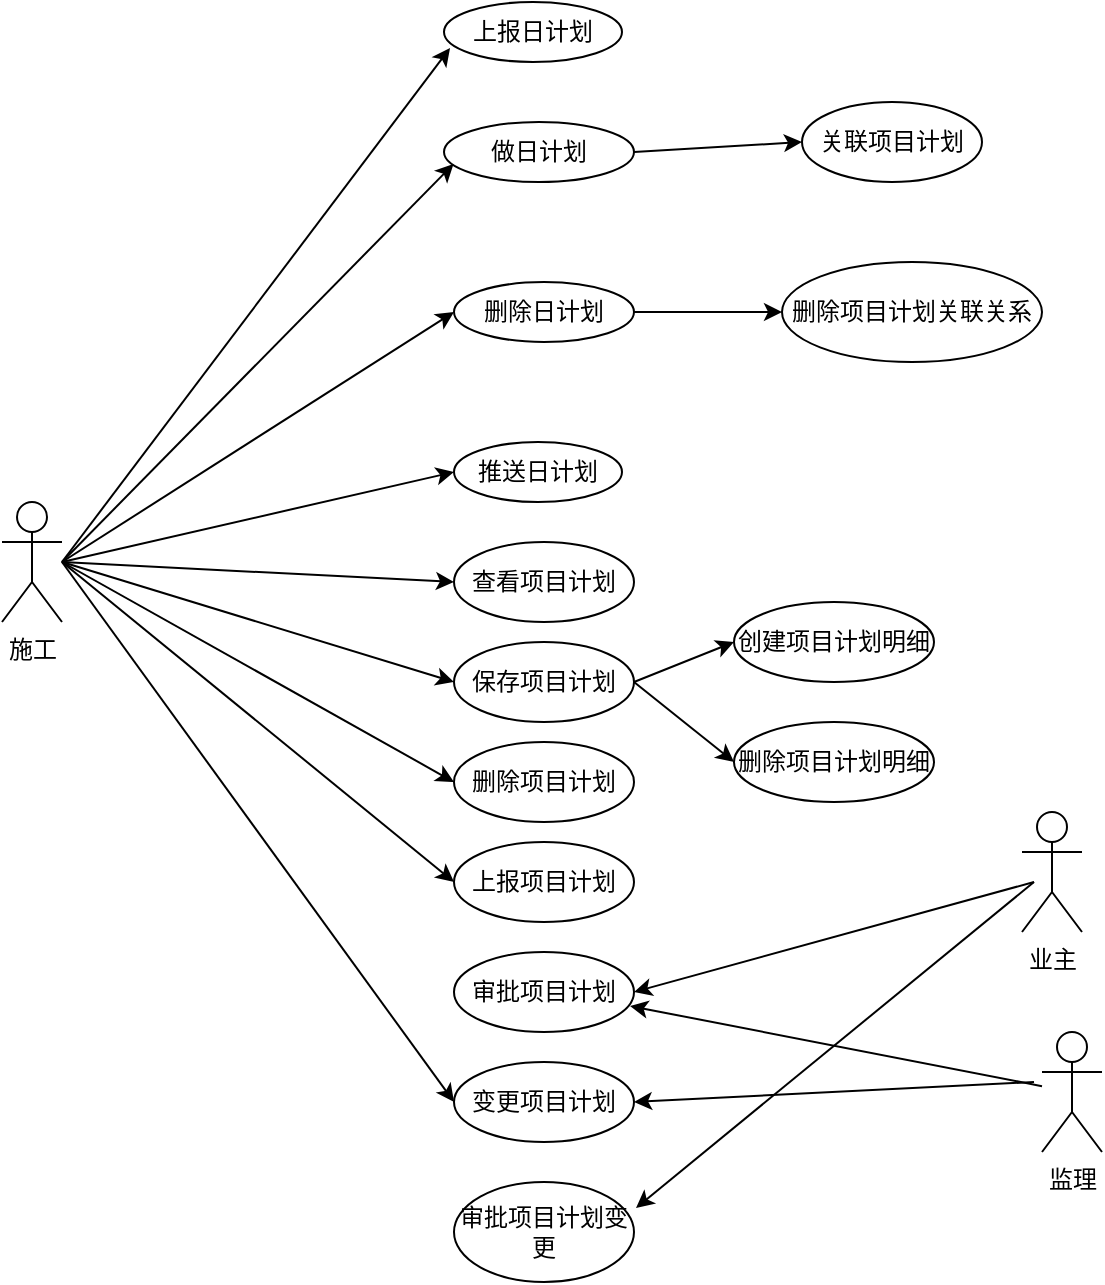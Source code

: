 <mxfile version="20.6.2" type="github">
  <diagram id="foLpXA30bVdRYD6Alfg6" name="第 1 页">
    <mxGraphModel dx="1422" dy="786" grid="1" gridSize="10" guides="1" tooltips="1" connect="1" arrows="1" fold="1" page="1" pageScale="1" pageWidth="827" pageHeight="1169" math="0" shadow="0">
      <root>
        <mxCell id="0" />
        <mxCell id="1" parent="0" />
        <mxCell id="yTwdtCPdqt0kAIuydsNr-6" value="做日计划" style="ellipse;whiteSpace=wrap;html=1;" vertex="1" parent="1">
          <mxGeometry x="361" y="180" width="95" height="30" as="geometry" />
        </mxCell>
        <mxCell id="yTwdtCPdqt0kAIuydsNr-7" value="上报日计划" style="ellipse;whiteSpace=wrap;html=1;" vertex="1" parent="1">
          <mxGeometry x="361" y="120" width="89" height="30" as="geometry" />
        </mxCell>
        <mxCell id="yTwdtCPdqt0kAIuydsNr-13" value="删除日计划" style="ellipse;whiteSpace=wrap;html=1;" vertex="1" parent="1">
          <mxGeometry x="366" y="260" width="90" height="30" as="geometry" />
        </mxCell>
        <mxCell id="yTwdtCPdqt0kAIuydsNr-20" value="推送日计划" style="ellipse;whiteSpace=wrap;html=1;" vertex="1" parent="1">
          <mxGeometry x="366" y="340" width="84" height="30" as="geometry" />
        </mxCell>
        <mxCell id="yTwdtCPdqt0kAIuydsNr-22" value="" style="endArrow=classic;html=1;rounded=0;entryX=0.05;entryY=0.7;entryDx=0;entryDy=0;entryPerimeter=0;" edge="1" parent="1" target="yTwdtCPdqt0kAIuydsNr-6">
          <mxGeometry width="50" height="50" relative="1" as="geometry">
            <mxPoint x="170" y="400" as="sourcePoint" />
            <mxPoint x="336" y="60" as="targetPoint" />
          </mxGeometry>
        </mxCell>
        <mxCell id="yTwdtCPdqt0kAIuydsNr-23" value="保存项目计划" style="ellipse;whiteSpace=wrap;html=1;" vertex="1" parent="1">
          <mxGeometry x="366" y="440" width="90" height="40" as="geometry" />
        </mxCell>
        <mxCell id="yTwdtCPdqt0kAIuydsNr-24" value="删除项目计划" style="ellipse;whiteSpace=wrap;html=1;" vertex="1" parent="1">
          <mxGeometry x="366" y="490" width="90" height="40" as="geometry" />
        </mxCell>
        <mxCell id="yTwdtCPdqt0kAIuydsNr-26" value="查看项目计划" style="ellipse;whiteSpace=wrap;html=1;" vertex="1" parent="1">
          <mxGeometry x="366" y="390" width="90" height="40" as="geometry" />
        </mxCell>
        <mxCell id="yTwdtCPdqt0kAIuydsNr-27" value="上报项目计划" style="ellipse;whiteSpace=wrap;html=1;" vertex="1" parent="1">
          <mxGeometry x="366" y="540" width="90" height="40" as="geometry" />
        </mxCell>
        <mxCell id="yTwdtCPdqt0kAIuydsNr-28" value="审批项目计划" style="ellipse;whiteSpace=wrap;html=1;" vertex="1" parent="1">
          <mxGeometry x="366" y="595" width="90" height="40" as="geometry" />
        </mxCell>
        <mxCell id="yTwdtCPdqt0kAIuydsNr-35" value="监理" style="shape=umlActor;verticalLabelPosition=bottom;verticalAlign=top;html=1;" vertex="1" parent="1">
          <mxGeometry x="660" y="635" width="30" height="60" as="geometry" />
        </mxCell>
        <mxCell id="yTwdtCPdqt0kAIuydsNr-40" value="创建项目计划明细" style="ellipse;whiteSpace=wrap;html=1;" vertex="1" parent="1">
          <mxGeometry x="506" y="420" width="100" height="40" as="geometry" />
        </mxCell>
        <mxCell id="yTwdtCPdqt0kAIuydsNr-41" value="删除项目计划明细" style="ellipse;whiteSpace=wrap;html=1;" vertex="1" parent="1">
          <mxGeometry x="506" y="480" width="100" height="40" as="geometry" />
        </mxCell>
        <mxCell id="yTwdtCPdqt0kAIuydsNr-42" value="" style="endArrow=classic;html=1;rounded=0;entryX=0;entryY=0.5;entryDx=0;entryDy=0;" edge="1" parent="1" target="yTwdtCPdqt0kAIuydsNr-26">
          <mxGeometry width="50" height="50" relative="1" as="geometry">
            <mxPoint x="170" y="400" as="sourcePoint" />
            <mxPoint x="316" y="330" as="targetPoint" />
          </mxGeometry>
        </mxCell>
        <mxCell id="yTwdtCPdqt0kAIuydsNr-43" value="" style="endArrow=classic;html=1;rounded=0;entryX=0;entryY=0.5;entryDx=0;entryDy=0;" edge="1" parent="1" target="yTwdtCPdqt0kAIuydsNr-23">
          <mxGeometry width="50" height="50" relative="1" as="geometry">
            <mxPoint x="170" y="400" as="sourcePoint" />
            <mxPoint x="326" y="620" as="targetPoint" />
          </mxGeometry>
        </mxCell>
        <mxCell id="yTwdtCPdqt0kAIuydsNr-44" value="" style="endArrow=classic;html=1;rounded=0;entryX=0;entryY=0.5;entryDx=0;entryDy=0;" edge="1" parent="1" target="yTwdtCPdqt0kAIuydsNr-24">
          <mxGeometry width="50" height="50" relative="1" as="geometry">
            <mxPoint x="170" y="400" as="sourcePoint" />
            <mxPoint x="346" y="670" as="targetPoint" />
          </mxGeometry>
        </mxCell>
        <mxCell id="yTwdtCPdqt0kAIuydsNr-45" value="" style="endArrow=classic;html=1;rounded=0;entryX=0;entryY=0.5;entryDx=0;entryDy=0;" edge="1" parent="1" target="yTwdtCPdqt0kAIuydsNr-27">
          <mxGeometry width="50" height="50" relative="1" as="geometry">
            <mxPoint x="170" y="400" as="sourcePoint" />
            <mxPoint x="356" y="670" as="targetPoint" />
          </mxGeometry>
        </mxCell>
        <mxCell id="yTwdtCPdqt0kAIuydsNr-47" value="" style="endArrow=classic;html=1;rounded=0;exitX=1;exitY=0.5;exitDx=0;exitDy=0;entryX=0;entryY=0.5;entryDx=0;entryDy=0;" edge="1" parent="1" source="yTwdtCPdqt0kAIuydsNr-23" target="yTwdtCPdqt0kAIuydsNr-40">
          <mxGeometry width="50" height="50" relative="1" as="geometry">
            <mxPoint x="556" y="720" as="sourcePoint" />
            <mxPoint x="606" y="670" as="targetPoint" />
          </mxGeometry>
        </mxCell>
        <mxCell id="yTwdtCPdqt0kAIuydsNr-48" value="" style="endArrow=classic;html=1;rounded=0;exitX=1;exitY=0.5;exitDx=0;exitDy=0;entryX=0;entryY=0.5;entryDx=0;entryDy=0;" edge="1" parent="1" source="yTwdtCPdqt0kAIuydsNr-23" target="yTwdtCPdqt0kAIuydsNr-41">
          <mxGeometry width="50" height="50" relative="1" as="geometry">
            <mxPoint x="546" y="700" as="sourcePoint" />
            <mxPoint x="596" y="650" as="targetPoint" />
          </mxGeometry>
        </mxCell>
        <mxCell id="yTwdtCPdqt0kAIuydsNr-49" value="" style="endArrow=classic;html=1;rounded=0;entryX=1;entryY=0.5;entryDx=0;entryDy=0;" edge="1" parent="1" target="yTwdtCPdqt0kAIuydsNr-28">
          <mxGeometry width="50" height="50" relative="1" as="geometry">
            <mxPoint x="656" y="560" as="sourcePoint" />
            <mxPoint x="606" y="700" as="targetPoint" />
          </mxGeometry>
        </mxCell>
        <mxCell id="yTwdtCPdqt0kAIuydsNr-56" value="" style="endArrow=classic;html=1;rounded=0;entryX=0.978;entryY=0.675;entryDx=0;entryDy=0;entryPerimeter=0;" edge="1" parent="1" source="yTwdtCPdqt0kAIuydsNr-35" target="yTwdtCPdqt0kAIuydsNr-28">
          <mxGeometry width="50" height="50" relative="1" as="geometry">
            <mxPoint x="396" y="720" as="sourcePoint" />
            <mxPoint x="446" y="670" as="targetPoint" />
          </mxGeometry>
        </mxCell>
        <mxCell id="yTwdtCPdqt0kAIuydsNr-57" value="变更项目计划" style="ellipse;whiteSpace=wrap;html=1;" vertex="1" parent="1">
          <mxGeometry x="366" y="650" width="90" height="40" as="geometry" />
        </mxCell>
        <mxCell id="yTwdtCPdqt0kAIuydsNr-59" value="审批项目计划变更" style="ellipse;whiteSpace=wrap;html=1;" vertex="1" parent="1">
          <mxGeometry x="366" y="710" width="90" height="50" as="geometry" />
        </mxCell>
        <mxCell id="yTwdtCPdqt0kAIuydsNr-60" value="" style="endArrow=classic;html=1;rounded=0;entryX=0;entryY=0.5;entryDx=0;entryDy=0;" edge="1" parent="1" target="yTwdtCPdqt0kAIuydsNr-57">
          <mxGeometry width="50" height="50" relative="1" as="geometry">
            <mxPoint x="170" y="400" as="sourcePoint" />
            <mxPoint x="326" y="290" as="targetPoint" />
          </mxGeometry>
        </mxCell>
        <mxCell id="yTwdtCPdqt0kAIuydsNr-61" value="" style="endArrow=classic;html=1;rounded=0;entryX=1.011;entryY=0.26;entryDx=0;entryDy=0;entryPerimeter=0;" edge="1" parent="1" target="yTwdtCPdqt0kAIuydsNr-59">
          <mxGeometry width="50" height="50" relative="1" as="geometry">
            <mxPoint x="656" y="560" as="sourcePoint" />
            <mxPoint x="906" y="550" as="targetPoint" />
          </mxGeometry>
        </mxCell>
        <mxCell id="yTwdtCPdqt0kAIuydsNr-62" value="" style="endArrow=classic;html=1;rounded=0;entryX=1;entryY=0.5;entryDx=0;entryDy=0;" edge="1" parent="1" target="yTwdtCPdqt0kAIuydsNr-57">
          <mxGeometry width="50" height="50" relative="1" as="geometry">
            <mxPoint x="656" y="660" as="sourcePoint" />
            <mxPoint x="896" y="620" as="targetPoint" />
          </mxGeometry>
        </mxCell>
        <mxCell id="yTwdtCPdqt0kAIuydsNr-63" value="关联项目计划" style="ellipse;whiteSpace=wrap;html=1;" vertex="1" parent="1">
          <mxGeometry x="540" y="170" width="90" height="40" as="geometry" />
        </mxCell>
        <mxCell id="yTwdtCPdqt0kAIuydsNr-65" value="" style="endArrow=classic;html=1;rounded=0;entryX=0;entryY=0.5;entryDx=0;entryDy=0;" edge="1" parent="1" target="yTwdtCPdqt0kAIuydsNr-13">
          <mxGeometry width="50" height="50" relative="1" as="geometry">
            <mxPoint x="170" y="400" as="sourcePoint" />
            <mxPoint x="180" y="260" as="targetPoint" />
          </mxGeometry>
        </mxCell>
        <mxCell id="yTwdtCPdqt0kAIuydsNr-67" value="" style="endArrow=classic;html=1;rounded=0;entryX=0;entryY=0.5;entryDx=0;entryDy=0;" edge="1" parent="1" target="yTwdtCPdqt0kAIuydsNr-20">
          <mxGeometry width="50" height="50" relative="1" as="geometry">
            <mxPoint x="170" y="400" as="sourcePoint" />
            <mxPoint x="250" y="210" as="targetPoint" />
          </mxGeometry>
        </mxCell>
        <mxCell id="yTwdtCPdqt0kAIuydsNr-68" value="" style="endArrow=classic;html=1;rounded=0;exitX=1;exitY=0.5;exitDx=0;exitDy=0;entryX=0;entryY=0.5;entryDx=0;entryDy=0;" edge="1" parent="1" source="yTwdtCPdqt0kAIuydsNr-6" target="yTwdtCPdqt0kAIuydsNr-63">
          <mxGeometry width="50" height="50" relative="1" as="geometry">
            <mxPoint x="420" y="100" as="sourcePoint" />
            <mxPoint x="470" y="50" as="targetPoint" />
          </mxGeometry>
        </mxCell>
        <mxCell id="yTwdtCPdqt0kAIuydsNr-71" value="删除项目计划关联关系" style="ellipse;whiteSpace=wrap;html=1;" vertex="1" parent="1">
          <mxGeometry x="530" y="250" width="130" height="50" as="geometry" />
        </mxCell>
        <mxCell id="yTwdtCPdqt0kAIuydsNr-73" value="" style="endArrow=classic;html=1;rounded=0;exitX=1;exitY=0.5;exitDx=0;exitDy=0;entryX=0;entryY=0.5;entryDx=0;entryDy=0;" edge="1" parent="1" source="yTwdtCPdqt0kAIuydsNr-13" target="yTwdtCPdqt0kAIuydsNr-71">
          <mxGeometry width="50" height="50" relative="1" as="geometry">
            <mxPoint x="430" y="130" as="sourcePoint" />
            <mxPoint x="480" y="80" as="targetPoint" />
          </mxGeometry>
        </mxCell>
        <mxCell id="yTwdtCPdqt0kAIuydsNr-74" value="" style="endArrow=classic;html=1;rounded=0;entryX=0.034;entryY=0.767;entryDx=0;entryDy=0;entryPerimeter=0;" edge="1" parent="1" target="yTwdtCPdqt0kAIuydsNr-7">
          <mxGeometry width="50" height="50" relative="1" as="geometry">
            <mxPoint x="170" y="400" as="sourcePoint" />
            <mxPoint x="360" y="140" as="targetPoint" />
          </mxGeometry>
        </mxCell>
        <mxCell id="yTwdtCPdqt0kAIuydsNr-83" value="施工" style="shape=umlActor;verticalLabelPosition=bottom;verticalAlign=top;html=1;" vertex="1" parent="1">
          <mxGeometry x="140" y="370" width="30" height="60" as="geometry" />
        </mxCell>
        <mxCell id="yTwdtCPdqt0kAIuydsNr-84" value="业主" style="shape=umlActor;verticalLabelPosition=bottom;verticalAlign=top;html=1;" vertex="1" parent="1">
          <mxGeometry x="650" y="525" width="30" height="60" as="geometry" />
        </mxCell>
      </root>
    </mxGraphModel>
  </diagram>
</mxfile>
